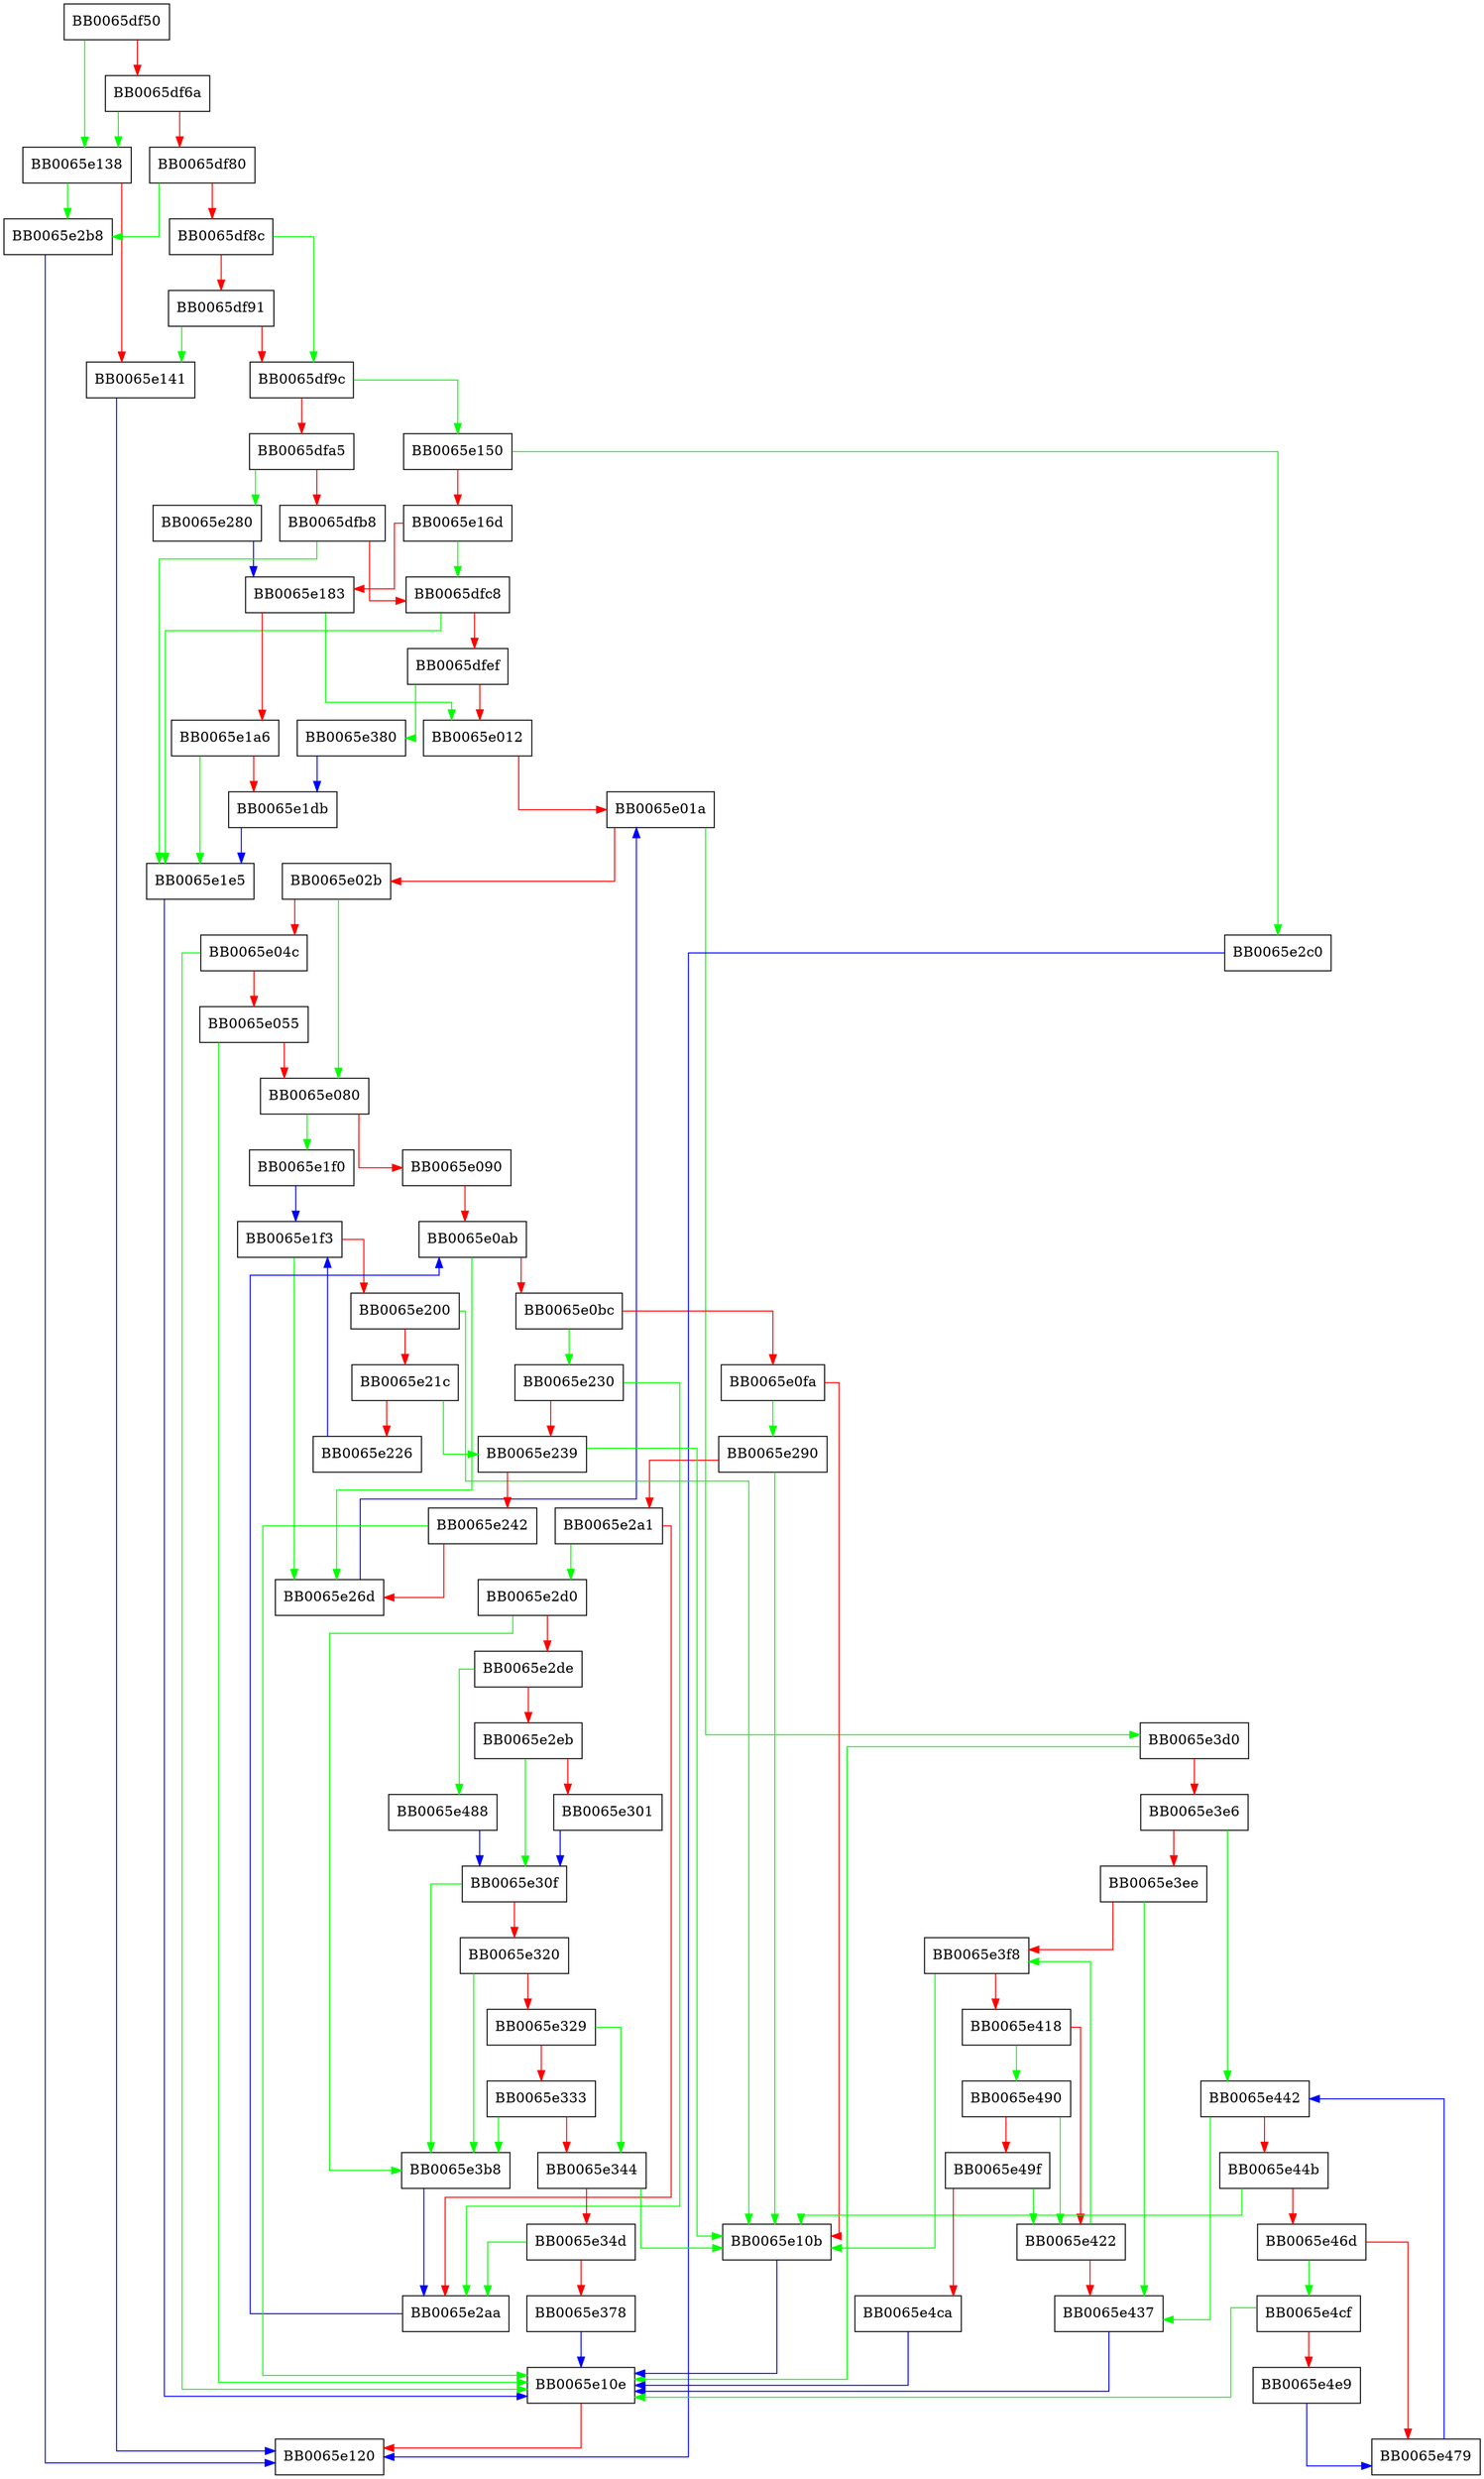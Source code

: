 digraph addr_validate_path_internal {
  node [shape="box"];
  graph [splines=ortho];
  BB0065df50 -> BB0065e138 [color="green"];
  BB0065df50 -> BB0065df6a [color="red"];
  BB0065df6a -> BB0065e138 [color="green"];
  BB0065df6a -> BB0065df80 [color="red"];
  BB0065df80 -> BB0065e2b8 [color="green"];
  BB0065df80 -> BB0065df8c [color="red"];
  BB0065df8c -> BB0065df9c [color="green"];
  BB0065df8c -> BB0065df91 [color="red"];
  BB0065df91 -> BB0065e141 [color="green"];
  BB0065df91 -> BB0065df9c [color="red"];
  BB0065df9c -> BB0065e150 [color="green"];
  BB0065df9c -> BB0065dfa5 [color="red"];
  BB0065dfa5 -> BB0065e280 [color="green"];
  BB0065dfa5 -> BB0065dfb8 [color="red"];
  BB0065dfb8 -> BB0065e1e5 [color="green"];
  BB0065dfb8 -> BB0065dfc8 [color="red"];
  BB0065dfc8 -> BB0065e1e5 [color="green"];
  BB0065dfc8 -> BB0065dfef [color="red"];
  BB0065dfef -> BB0065e380 [color="green"];
  BB0065dfef -> BB0065e012 [color="red"];
  BB0065e012 -> BB0065e01a [color="red"];
  BB0065e01a -> BB0065e3d0 [color="green"];
  BB0065e01a -> BB0065e02b [color="red"];
  BB0065e02b -> BB0065e080 [color="green"];
  BB0065e02b -> BB0065e04c [color="red"];
  BB0065e04c -> BB0065e10e [color="green"];
  BB0065e04c -> BB0065e055 [color="red"];
  BB0065e055 -> BB0065e10e [color="green"];
  BB0065e055 -> BB0065e080 [color="red"];
  BB0065e080 -> BB0065e1f0 [color="green"];
  BB0065e080 -> BB0065e090 [color="red"];
  BB0065e090 -> BB0065e0ab [color="red"];
  BB0065e0ab -> BB0065e26d [color="green"];
  BB0065e0ab -> BB0065e0bc [color="red"];
  BB0065e0bc -> BB0065e230 [color="green"];
  BB0065e0bc -> BB0065e0fa [color="red"];
  BB0065e0fa -> BB0065e290 [color="green"];
  BB0065e0fa -> BB0065e10b [color="red"];
  BB0065e10b -> BB0065e10e [color="blue"];
  BB0065e10e -> BB0065e120 [color="red"];
  BB0065e138 -> BB0065e2b8 [color="green"];
  BB0065e138 -> BB0065e141 [color="red"];
  BB0065e141 -> BB0065e120 [color="blue"];
  BB0065e150 -> BB0065e2c0 [color="green"];
  BB0065e150 -> BB0065e16d [color="red"];
  BB0065e16d -> BB0065dfc8 [color="green"];
  BB0065e16d -> BB0065e183 [color="red"];
  BB0065e183 -> BB0065e012 [color="green"];
  BB0065e183 -> BB0065e1a6 [color="red"];
  BB0065e1a6 -> BB0065e1e5 [color="green"];
  BB0065e1a6 -> BB0065e1db [color="red"];
  BB0065e1db -> BB0065e1e5 [color="blue"];
  BB0065e1e5 -> BB0065e10e [color="blue"];
  BB0065e1f0 -> BB0065e1f3 [color="blue"];
  BB0065e1f3 -> BB0065e26d [color="green"];
  BB0065e1f3 -> BB0065e200 [color="red"];
  BB0065e200 -> BB0065e10b [color="green"];
  BB0065e200 -> BB0065e21c [color="red"];
  BB0065e21c -> BB0065e239 [color="green"];
  BB0065e21c -> BB0065e226 [color="red"];
  BB0065e226 -> BB0065e1f3 [color="blue"];
  BB0065e230 -> BB0065e2aa [color="green"];
  BB0065e230 -> BB0065e239 [color="red"];
  BB0065e239 -> BB0065e10b [color="green"];
  BB0065e239 -> BB0065e242 [color="red"];
  BB0065e242 -> BB0065e10e [color="green"];
  BB0065e242 -> BB0065e26d [color="red"];
  BB0065e26d -> BB0065e01a [color="blue"];
  BB0065e280 -> BB0065e183 [color="blue"];
  BB0065e290 -> BB0065e10b [color="green"];
  BB0065e290 -> BB0065e2a1 [color="red"];
  BB0065e2a1 -> BB0065e2d0 [color="green"];
  BB0065e2a1 -> BB0065e2aa [color="red"];
  BB0065e2aa -> BB0065e0ab [color="blue"];
  BB0065e2b8 -> BB0065e120 [color="blue"];
  BB0065e2c0 -> BB0065e120 [color="blue"];
  BB0065e2d0 -> BB0065e3b8 [color="green"];
  BB0065e2d0 -> BB0065e2de [color="red"];
  BB0065e2de -> BB0065e488 [color="green"];
  BB0065e2de -> BB0065e2eb [color="red"];
  BB0065e2eb -> BB0065e30f [color="green"];
  BB0065e2eb -> BB0065e301 [color="red"];
  BB0065e301 -> BB0065e30f [color="blue"];
  BB0065e30f -> BB0065e3b8 [color="green"];
  BB0065e30f -> BB0065e320 [color="red"];
  BB0065e320 -> BB0065e3b8 [color="green"];
  BB0065e320 -> BB0065e329 [color="red"];
  BB0065e329 -> BB0065e344 [color="green"];
  BB0065e329 -> BB0065e333 [color="red"];
  BB0065e333 -> BB0065e3b8 [color="green"];
  BB0065e333 -> BB0065e344 [color="red"];
  BB0065e344 -> BB0065e10b [color="green"];
  BB0065e344 -> BB0065e34d [color="red"];
  BB0065e34d -> BB0065e2aa [color="green"];
  BB0065e34d -> BB0065e378 [color="red"];
  BB0065e378 -> BB0065e10e [color="blue"];
  BB0065e380 -> BB0065e1db [color="blue"];
  BB0065e3b8 -> BB0065e2aa [color="blue"];
  BB0065e3d0 -> BB0065e10e [color="green"];
  BB0065e3d0 -> BB0065e3e6 [color="red"];
  BB0065e3e6 -> BB0065e442 [color="green"];
  BB0065e3e6 -> BB0065e3ee [color="red"];
  BB0065e3ee -> BB0065e437 [color="green"];
  BB0065e3ee -> BB0065e3f8 [color="red"];
  BB0065e3f8 -> BB0065e10b [color="green"];
  BB0065e3f8 -> BB0065e418 [color="red"];
  BB0065e418 -> BB0065e490 [color="green"];
  BB0065e418 -> BB0065e422 [color="red"];
  BB0065e422 -> BB0065e3f8 [color="green"];
  BB0065e422 -> BB0065e437 [color="red"];
  BB0065e437 -> BB0065e10e [color="blue"];
  BB0065e442 -> BB0065e437 [color="green"];
  BB0065e442 -> BB0065e44b [color="red"];
  BB0065e44b -> BB0065e10b [color="green"];
  BB0065e44b -> BB0065e46d [color="red"];
  BB0065e46d -> BB0065e4cf [color="green"];
  BB0065e46d -> BB0065e479 [color="red"];
  BB0065e479 -> BB0065e442 [color="blue"];
  BB0065e488 -> BB0065e30f [color="blue"];
  BB0065e490 -> BB0065e422 [color="green"];
  BB0065e490 -> BB0065e49f [color="red"];
  BB0065e49f -> BB0065e422 [color="green"];
  BB0065e49f -> BB0065e4ca [color="red"];
  BB0065e4ca -> BB0065e10e [color="blue"];
  BB0065e4cf -> BB0065e10e [color="green"];
  BB0065e4cf -> BB0065e4e9 [color="red"];
  BB0065e4e9 -> BB0065e479 [color="blue"];
}